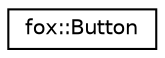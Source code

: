 digraph "Graphical Class Hierarchy"
{
 // LATEX_PDF_SIZE
  edge [fontname="Helvetica",fontsize="10",labelfontname="Helvetica",labelfontsize="10"];
  node [fontname="Helvetica",fontsize="10",shape=record];
  rankdir="LR";
  Node0 [label="fox::Button",height=0.2,width=0.4,color="black", fillcolor="white", style="filled",URL="$classfox_1_1Button.html",tooltip=" "];
}
